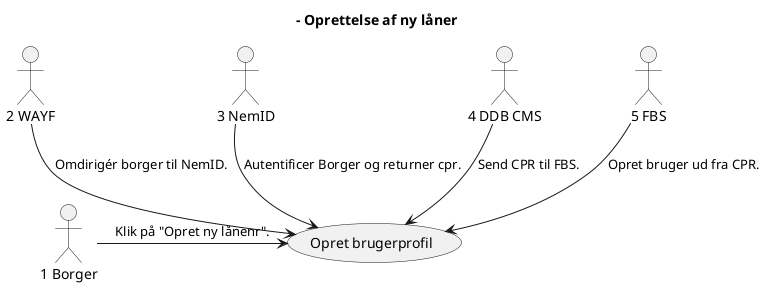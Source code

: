 @startuml

title - Oprettelse af ny låner 

:1 Borger: -> (Opret brugerprofil) : Klik på "Opret ny lånenr".
:2 WAYF: --> (Opret brugerprofil) : Omdirigér borger til NemID.
:3 NemID: --> (Opret brugerprofil) : Autentificer Borger og returner cpr.
:4 DDB CMS: --> (Opret brugerprofil) : Send CPR til FBS.
:5 FBS: --> (Opret brugerprofil) : Opret bruger ud fra CPR.

@enduml